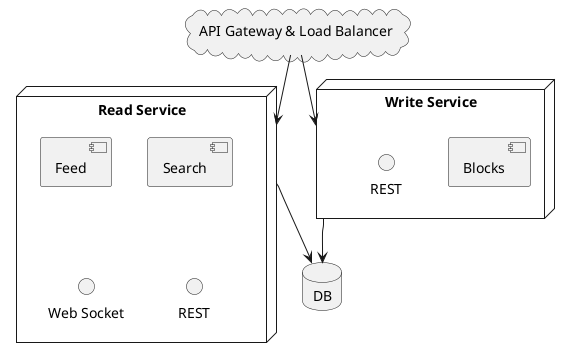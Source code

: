 @startuml

database "DB" as db {
}

cloud "API Gateway & Load Balancer" as gateway {
}

node "Write Service" as block {
  component "Blocks"
  interface "REST" as writeapi
}

node "Read Service" as feed {
 component "Feed"
 component "Search"
 interface "Web Socket"
 interface "REST" as readapi
}

gateway --> feed
gateway --> block
block --> db
feed --> db

@enduml
